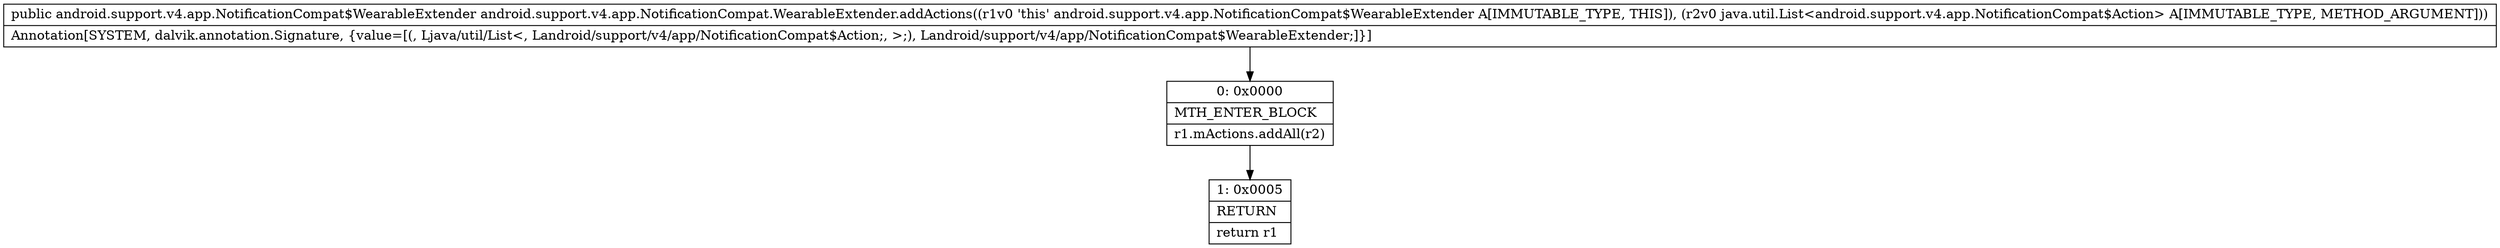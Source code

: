 digraph "CFG forandroid.support.v4.app.NotificationCompat.WearableExtender.addActions(Ljava\/util\/List;)Landroid\/support\/v4\/app\/NotificationCompat$WearableExtender;" {
Node_0 [shape=record,label="{0\:\ 0x0000|MTH_ENTER_BLOCK\l|r1.mActions.addAll(r2)\l}"];
Node_1 [shape=record,label="{1\:\ 0x0005|RETURN\l|return r1\l}"];
MethodNode[shape=record,label="{public android.support.v4.app.NotificationCompat$WearableExtender android.support.v4.app.NotificationCompat.WearableExtender.addActions((r1v0 'this' android.support.v4.app.NotificationCompat$WearableExtender A[IMMUTABLE_TYPE, THIS]), (r2v0 java.util.List\<android.support.v4.app.NotificationCompat$Action\> A[IMMUTABLE_TYPE, METHOD_ARGUMENT]))  | Annotation[SYSTEM, dalvik.annotation.Signature, \{value=[(, Ljava\/util\/List\<, Landroid\/support\/v4\/app\/NotificationCompat$Action;, \>;), Landroid\/support\/v4\/app\/NotificationCompat$WearableExtender;]\}]\l}"];
MethodNode -> Node_0;
Node_0 -> Node_1;
}

